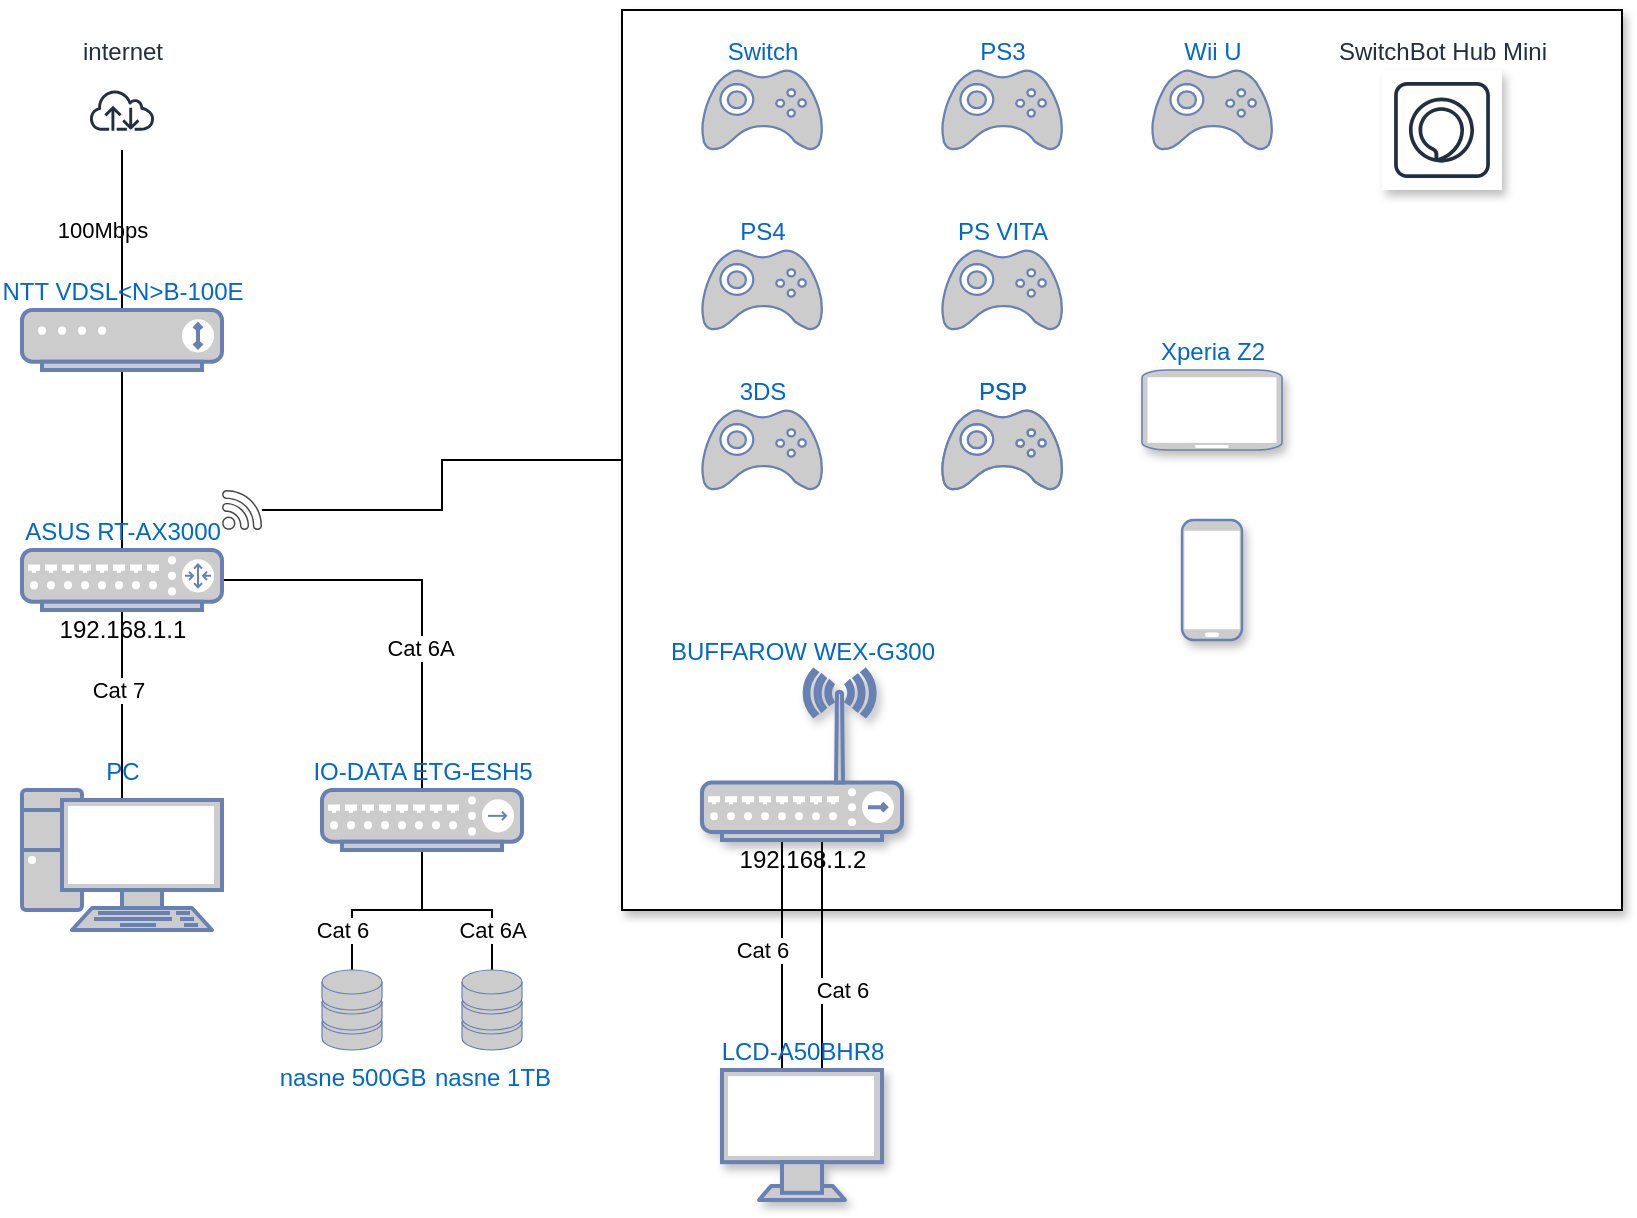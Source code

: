 <mxfile version="13.9.9" type="github">
  <diagram name="Page-1" id="bfe91b75-5d2c-26a0-9c1d-138518896778">
    <mxGraphModel dx="1174" dy="742" grid="1" gridSize="10" guides="1" tooltips="1" connect="1" arrows="1" fold="1" page="1" pageScale="1" pageWidth="1100" pageHeight="850" background="#ffffff" math="0" shadow="0">
      <root>
        <mxCell id="0" />
        <mxCell id="1" parent="0" />
        <mxCell id="GZCv9EuEwbtDtDDyxfHs-36" value="" style="rounded=0;whiteSpace=wrap;html=1;shadow=1;labelBackgroundColor=none;fillColor=#ffffff;gradientColor=none;" vertex="1" parent="1">
          <mxGeometry x="350" y="20" width="500" height="450" as="geometry" />
        </mxCell>
        <mxCell id="GZCv9EuEwbtDtDDyxfHs-6" value="100Mbps" style="edgeStyle=none;rounded=0;orthogonalLoop=1;jettySize=auto;html=1;endArrow=none;endFill=0;" edge="1" parent="1" source="GZCv9EuEwbtDtDDyxfHs-2" target="GZCv9EuEwbtDtDDyxfHs-4">
          <mxGeometry y="-10" relative="1" as="geometry">
            <mxPoint as="offset" />
          </mxGeometry>
        </mxCell>
        <mxCell id="GZCv9EuEwbtDtDDyxfHs-9" value="" style="edgeStyle=none;rounded=0;orthogonalLoop=1;jettySize=auto;html=1;endArrow=none;endFill=0;strokeColor=#000000;" edge="1" parent="1" source="GZCv9EuEwbtDtDDyxfHs-2" target="GZCv9EuEwbtDtDDyxfHs-4">
          <mxGeometry relative="1" as="geometry" />
        </mxCell>
        <mxCell id="GZCv9EuEwbtDtDDyxfHs-11" value="" style="edgeStyle=none;rounded=0;orthogonalLoop=1;jettySize=auto;html=1;endArrow=none;endFill=0;strokeColor=#000000;" edge="1" parent="1" source="GZCv9EuEwbtDtDDyxfHs-2" target="GZCv9EuEwbtDtDDyxfHs-4">
          <mxGeometry relative="1" as="geometry" />
        </mxCell>
        <mxCell id="GZCv9EuEwbtDtDDyxfHs-12" value="" style="edgeStyle=none;rounded=0;orthogonalLoop=1;jettySize=auto;html=1;endArrow=none;endFill=0;strokeColor=#000000;" edge="1" parent="1" source="GZCv9EuEwbtDtDDyxfHs-2" target="GZCv9EuEwbtDtDDyxfHs-4">
          <mxGeometry relative="1" as="geometry" />
        </mxCell>
        <mxCell id="GZCv9EuEwbtDtDDyxfHs-13" value="" style="edgeStyle=none;rounded=0;orthogonalLoop=1;jettySize=auto;html=1;endArrow=none;endFill=0;strokeColor=#000000;" edge="1" parent="1" source="GZCv9EuEwbtDtDDyxfHs-2" target="GZCv9EuEwbtDtDDyxfHs-4">
          <mxGeometry relative="1" as="geometry" />
        </mxCell>
        <mxCell id="GZCv9EuEwbtDtDDyxfHs-14" value="" style="edgeStyle=none;rounded=0;orthogonalLoop=1;jettySize=auto;html=1;endArrow=none;endFill=0;strokeColor=#000000;" edge="1" parent="1" source="GZCv9EuEwbtDtDDyxfHs-2" target="GZCv9EuEwbtDtDDyxfHs-4">
          <mxGeometry relative="1" as="geometry" />
        </mxCell>
        <mxCell id="GZCv9EuEwbtDtDDyxfHs-2" value="internet" style="outlineConnect=0;fontColor=#232F3E;strokeColor=#232F3E;dashed=0;verticalLabelPosition=top;verticalAlign=bottom;align=center;html=1;fontSize=12;fontStyle=0;aspect=fixed;shape=mxgraph.aws4.resourceIcon;resIcon=mxgraph.aws4.internet;gradientDirection=south;labelPosition=center;" vertex="1" parent="1">
          <mxGeometry x="80" y="50" width="40" height="40" as="geometry" />
        </mxCell>
        <mxCell id="GZCv9EuEwbtDtDDyxfHs-8" style="edgeStyle=none;rounded=0;orthogonalLoop=1;jettySize=auto;html=1;entryX=0.5;entryY=0;entryDx=0;entryDy=0;entryPerimeter=0;endArrow=none;endFill=0;strokeColor=#000000;" edge="1" parent="1" source="GZCv9EuEwbtDtDDyxfHs-4" target="GZCv9EuEwbtDtDDyxfHs-7">
          <mxGeometry relative="1" as="geometry" />
        </mxCell>
        <mxCell id="GZCv9EuEwbtDtDDyxfHs-4" value="&lt;div&gt;NTT VDSL&amp;lt;N&amp;gt;B-100E&lt;/div&gt;" style="fontColor=#0066CC;verticalAlign=bottom;verticalLabelPosition=top;labelPosition=center;align=center;html=1;outlineConnect=0;fillColor=#CCCCCC;strokeColor=#6881B3;gradientDirection=north;strokeWidth=2;shape=mxgraph.networks.modem;shadow=0;overflow=visible;direction=east;labelBackgroundColor=none;labelBorderColor=none;" vertex="1" parent="1">
          <mxGeometry x="50" y="170" width="100" height="30" as="geometry" />
        </mxCell>
        <mxCell id="GZCv9EuEwbtDtDDyxfHs-20" style="edgeStyle=orthogonalEdgeStyle;rounded=0;orthogonalLoop=1;jettySize=auto;html=1;entryX=0.5;entryY=0.07;entryDx=0;entryDy=0;entryPerimeter=0;endArrow=none;endFill=0;strokeColor=#000000;" edge="1" parent="1" source="GZCv9EuEwbtDtDDyxfHs-7" target="GZCv9EuEwbtDtDDyxfHs-19">
          <mxGeometry relative="1" as="geometry" />
        </mxCell>
        <mxCell id="GZCv9EuEwbtDtDDyxfHs-45" value="Cat 7" style="edgeLabel;html=1;align=center;verticalAlign=middle;resizable=0;points=[];" vertex="1" connectable="0" parent="GZCv9EuEwbtDtDDyxfHs-20">
          <mxGeometry x="-0.283" y="-2" relative="1" as="geometry">
            <mxPoint y="6" as="offset" />
          </mxGeometry>
        </mxCell>
        <mxCell id="GZCv9EuEwbtDtDDyxfHs-22" style="edgeStyle=orthogonalEdgeStyle;rounded=0;orthogonalLoop=1;jettySize=auto;html=1;entryX=0.5;entryY=0;entryDx=0;entryDy=0;entryPerimeter=0;endArrow=none;endFill=0;strokeColor=#000000;" edge="1" parent="1" source="GZCv9EuEwbtDtDDyxfHs-7" target="GZCv9EuEwbtDtDDyxfHs-21">
          <mxGeometry relative="1" as="geometry" />
        </mxCell>
        <mxCell id="GZCv9EuEwbtDtDDyxfHs-46" value="Cat 6A" style="edgeLabel;html=1;align=center;verticalAlign=middle;resizable=0;points=[];" vertex="1" connectable="0" parent="GZCv9EuEwbtDtDDyxfHs-22">
          <mxGeometry x="0.307" y="-1" relative="1" as="geometry">
            <mxPoint as="offset" />
          </mxGeometry>
        </mxCell>
        <mxCell id="GZCv9EuEwbtDtDDyxfHs-7" value="ASUS RT-AX3000" style="fontColor=#0066CC;verticalAlign=bottom;verticalLabelPosition=top;labelPosition=center;align=center;html=1;outlineConnect=0;fillColor=#CCCCCC;strokeColor=#6881B3;gradientColor=none;gradientDirection=north;strokeWidth=2;shape=mxgraph.networks.router;" vertex="1" parent="1">
          <mxGeometry x="50" y="290" width="100" height="30" as="geometry" />
        </mxCell>
        <mxCell id="GZCv9EuEwbtDtDDyxfHs-17" value="&lt;div&gt;192.168.1.1&lt;/div&gt;" style="text;html=1;resizable=0;autosize=1;align=center;verticalAlign=middle;points=[];fillColor=none;strokeColor=none;rounded=0;shadow=0;labelBackgroundColor=none;" vertex="1" parent="1">
          <mxGeometry x="60" y="320" width="80" height="20" as="geometry" />
        </mxCell>
        <mxCell id="GZCv9EuEwbtDtDDyxfHs-37" style="edgeStyle=orthogonalEdgeStyle;rounded=0;orthogonalLoop=1;jettySize=auto;html=1;entryX=0;entryY=0.5;entryDx=0;entryDy=0;endArrow=none;endFill=0;strokeColor=#000000;" edge="1" parent="1" source="GZCv9EuEwbtDtDDyxfHs-18" target="GZCv9EuEwbtDtDDyxfHs-36">
          <mxGeometry relative="1" as="geometry" />
        </mxCell>
        <mxCell id="GZCv9EuEwbtDtDDyxfHs-18" value="" style="pointerEvents=1;shadow=0;dashed=0;html=1;strokeColor=none;fillColor=#434445;aspect=fixed;labelPosition=center;verticalLabelPosition=bottom;verticalAlign=top;align=center;outlineConnect=0;shape=mxgraph.vvd.wi_fi;labelBackgroundColor=none;" vertex="1" parent="1">
          <mxGeometry x="150" y="260" width="20" height="20" as="geometry" />
        </mxCell>
        <mxCell id="GZCv9EuEwbtDtDDyxfHs-19" value="PC" style="fontColor=#0066CC;verticalAlign=bottom;verticalLabelPosition=top;labelPosition=center;align=center;html=1;outlineConnect=0;fillColor=#CCCCCC;strokeColor=#6881B3;gradientColor=none;gradientDirection=north;strokeWidth=2;shape=mxgraph.networks.pc;shadow=0;labelBackgroundColor=none;" vertex="1" parent="1">
          <mxGeometry x="50" y="410" width="100" height="70" as="geometry" />
        </mxCell>
        <mxCell id="GZCv9EuEwbtDtDDyxfHs-25" style="edgeStyle=orthogonalEdgeStyle;rounded=0;orthogonalLoop=1;jettySize=auto;html=1;entryX=0.5;entryY=0;entryDx=0;entryDy=0;entryPerimeter=0;endArrow=none;endFill=0;strokeColor=#000000;" edge="1" parent="1" source="GZCv9EuEwbtDtDDyxfHs-21" target="GZCv9EuEwbtDtDDyxfHs-23">
          <mxGeometry relative="1" as="geometry" />
        </mxCell>
        <mxCell id="GZCv9EuEwbtDtDDyxfHs-48" value="Cat 6" style="edgeLabel;html=1;align=center;verticalAlign=middle;resizable=0;points=[];" vertex="1" connectable="0" parent="GZCv9EuEwbtDtDDyxfHs-25">
          <mxGeometry x="0.39" y="-1" relative="1" as="geometry">
            <mxPoint x="-4" y="9" as="offset" />
          </mxGeometry>
        </mxCell>
        <mxCell id="GZCv9EuEwbtDtDDyxfHs-26" style="edgeStyle=orthogonalEdgeStyle;rounded=0;orthogonalLoop=1;jettySize=auto;html=1;entryX=0.5;entryY=0;entryDx=0;entryDy=0;entryPerimeter=0;endArrow=none;endFill=0;strokeColor=#000000;" edge="1" parent="1" source="GZCv9EuEwbtDtDDyxfHs-21" target="GZCv9EuEwbtDtDDyxfHs-24">
          <mxGeometry relative="1" as="geometry" />
        </mxCell>
        <mxCell id="GZCv9EuEwbtDtDDyxfHs-47" value="Cat 6A" style="edgeLabel;html=1;align=center;verticalAlign=middle;resizable=0;points=[];" vertex="1" connectable="0" parent="GZCv9EuEwbtDtDDyxfHs-26">
          <mxGeometry x="0.453" relative="1" as="geometry">
            <mxPoint y="6" as="offset" />
          </mxGeometry>
        </mxCell>
        <mxCell id="GZCv9EuEwbtDtDDyxfHs-21" value="IO-DATA ETG-ESH5" style="fontColor=#0066CC;verticalAlign=bottom;verticalLabelPosition=top;labelPosition=center;align=center;html=1;outlineConnect=0;fillColor=#CCCCCC;strokeColor=#6881B3;gradientColor=none;gradientDirection=north;strokeWidth=2;shape=mxgraph.networks.hub;shadow=0;labelBackgroundColor=none;" vertex="1" parent="1">
          <mxGeometry x="200" y="410" width="100" height="30" as="geometry" />
        </mxCell>
        <mxCell id="GZCv9EuEwbtDtDDyxfHs-23" value="nasne 500GB" style="fontColor=#0066CC;verticalAlign=top;verticalLabelPosition=bottom;labelPosition=center;align=center;html=1;outlineConnect=0;fillColor=#CCCCCC;strokeColor=#6881B3;gradientColor=none;gradientDirection=north;strokeWidth=2;shape=mxgraph.networks.storage;shadow=0;labelBackgroundColor=none;" vertex="1" parent="1">
          <mxGeometry x="200" y="500" width="30" height="40" as="geometry" />
        </mxCell>
        <mxCell id="GZCv9EuEwbtDtDDyxfHs-24" value="nasne 1TB" style="fontColor=#0066CC;verticalAlign=top;verticalLabelPosition=bottom;labelPosition=center;align=center;html=1;outlineConnect=0;fillColor=#CCCCCC;strokeColor=#6881B3;gradientColor=none;gradientDirection=north;strokeWidth=2;shape=mxgraph.networks.storage;shadow=0;labelBackgroundColor=none;" vertex="1" parent="1">
          <mxGeometry x="270" y="500" width="30" height="40" as="geometry" />
        </mxCell>
        <mxCell id="GZCv9EuEwbtDtDDyxfHs-28" value="&lt;div&gt;PS4&lt;/div&gt;" style="fontColor=#0066CC;verticalAlign=bottom;verticalLabelPosition=top;labelPosition=center;align=center;html=1;outlineConnect=0;fillColor=#CCCCCC;strokeColor=#6881B3;gradientColor=none;gradientDirection=north;strokeWidth=2;shape=mxgraph.networks.gamepad;shadow=0;labelBackgroundColor=none;" vertex="1" parent="1">
          <mxGeometry x="390" y="140" width="60" height="40" as="geometry" />
        </mxCell>
        <mxCell id="GZCv9EuEwbtDtDDyxfHs-29" value="&lt;div&gt;PSP&lt;/div&gt;" style="fontColor=#0066CC;verticalAlign=bottom;verticalLabelPosition=top;labelPosition=center;align=center;html=1;outlineConnect=0;fillColor=#CCCCCC;strokeColor=#6881B3;gradientColor=none;gradientDirection=north;strokeWidth=2;shape=mxgraph.networks.gamepad;shadow=0;labelBackgroundColor=none;" vertex="1" parent="1">
          <mxGeometry x="510" y="220" width="60" height="40" as="geometry" />
        </mxCell>
        <mxCell id="GZCv9EuEwbtDtDDyxfHs-30" value="PS3" style="fontColor=#0066CC;verticalAlign=bottom;verticalLabelPosition=top;labelPosition=center;align=center;html=1;outlineConnect=0;fillColor=#CCCCCC;strokeColor=#6881B3;gradientColor=none;gradientDirection=north;strokeWidth=2;shape=mxgraph.networks.gamepad;shadow=0;labelBackgroundColor=none;" vertex="1" parent="1">
          <mxGeometry x="510" y="50" width="60" height="40" as="geometry" />
        </mxCell>
        <mxCell id="GZCv9EuEwbtDtDDyxfHs-31" value="PS VITA" style="fontColor=#0066CC;verticalAlign=bottom;verticalLabelPosition=top;labelPosition=center;align=center;html=1;outlineConnect=0;fillColor=#CCCCCC;strokeColor=#6881B3;gradientColor=none;gradientDirection=north;strokeWidth=2;shape=mxgraph.networks.gamepad;shadow=0;labelBackgroundColor=none;" vertex="1" parent="1">
          <mxGeometry x="510" y="140" width="60" height="40" as="geometry" />
        </mxCell>
        <mxCell id="GZCv9EuEwbtDtDDyxfHs-33" value="Switch" style="fontColor=#0066CC;verticalAlign=bottom;verticalLabelPosition=top;labelPosition=center;align=center;html=1;outlineConnect=0;fillColor=#CCCCCC;strokeColor=#6881B3;gradientColor=none;gradientDirection=north;strokeWidth=2;shape=mxgraph.networks.gamepad;shadow=0;labelBackgroundColor=none;" vertex="1" parent="1">
          <mxGeometry x="390" y="50" width="60" height="40" as="geometry" />
        </mxCell>
        <mxCell id="GZCv9EuEwbtDtDDyxfHs-34" value="3DS" style="fontColor=#0066CC;verticalAlign=bottom;verticalLabelPosition=top;labelPosition=center;align=center;html=1;outlineConnect=0;fillColor=#CCCCCC;strokeColor=#6881B3;gradientColor=none;gradientDirection=north;strokeWidth=2;shape=mxgraph.networks.gamepad;shadow=0;labelBackgroundColor=none;" vertex="1" parent="1">
          <mxGeometry x="390" y="220" width="60" height="40" as="geometry" />
        </mxCell>
        <mxCell id="GZCv9EuEwbtDtDDyxfHs-41" style="edgeStyle=orthogonalEdgeStyle;rounded=0;orthogonalLoop=1;jettySize=auto;html=1;endArrow=none;endFill=0;strokeColor=#000000;" edge="1" parent="1" source="GZCv9EuEwbtDtDDyxfHs-35" target="GZCv9EuEwbtDtDDyxfHs-38">
          <mxGeometry relative="1" as="geometry">
            <Array as="points">
              <mxPoint x="430" y="490" />
              <mxPoint x="430" y="490" />
            </Array>
          </mxGeometry>
        </mxCell>
        <mxCell id="GZCv9EuEwbtDtDDyxfHs-44" value="Cat 6" style="edgeLabel;html=1;align=center;verticalAlign=middle;resizable=0;points=[];" vertex="1" connectable="0" parent="GZCv9EuEwbtDtDDyxfHs-41">
          <mxGeometry x="0.148" y="3" relative="1" as="geometry">
            <mxPoint x="-13" y="-11" as="offset" />
          </mxGeometry>
        </mxCell>
        <mxCell id="GZCv9EuEwbtDtDDyxfHs-42" style="edgeStyle=orthogonalEdgeStyle;rounded=0;orthogonalLoop=1;jettySize=auto;html=1;endArrow=none;endFill=0;strokeColor=#000000;" edge="1" parent="1" source="GZCv9EuEwbtDtDDyxfHs-35" target="GZCv9EuEwbtDtDDyxfHs-38">
          <mxGeometry relative="1" as="geometry">
            <Array as="points">
              <mxPoint x="450" y="490" />
              <mxPoint x="450" y="490" />
            </Array>
          </mxGeometry>
        </mxCell>
        <mxCell id="GZCv9EuEwbtDtDDyxfHs-43" value="Cat 6" style="edgeLabel;html=1;align=center;verticalAlign=middle;resizable=0;points=[];" vertex="1" connectable="0" parent="GZCv9EuEwbtDtDDyxfHs-42">
          <mxGeometry x="0.183" y="5" relative="1" as="geometry">
            <mxPoint x="5" y="7" as="offset" />
          </mxGeometry>
        </mxCell>
        <mxCell id="GZCv9EuEwbtDtDDyxfHs-35" value="BUFFAROW WEX-G300" style="fontColor=#0066CC;verticalAlign=bottom;verticalLabelPosition=top;labelPosition=center;align=center;html=1;outlineConnect=0;fillColor=#CCCCCC;strokeColor=#6881B3;gradientColor=none;gradientDirection=north;strokeWidth=2;shape=mxgraph.networks.wireless_hub;shadow=1;labelBackgroundColor=none;" vertex="1" parent="1">
          <mxGeometry x="390" y="350" width="100" height="85" as="geometry" />
        </mxCell>
        <mxCell id="GZCv9EuEwbtDtDDyxfHs-38" value="LCD-A50BHR8" style="fontColor=#0066CC;verticalAlign=bottom;verticalLabelPosition=top;labelPosition=center;align=center;html=1;outlineConnect=0;fillColor=#CCCCCC;strokeColor=#6881B3;gradientColor=none;gradientDirection=north;strokeWidth=2;shape=mxgraph.networks.monitor;shadow=1;labelBackgroundColor=none;" vertex="1" parent="1">
          <mxGeometry x="400" y="550" width="80" height="65" as="geometry" />
        </mxCell>
        <mxCell id="GZCv9EuEwbtDtDDyxfHs-49" value="" style="fontColor=#0066CC;verticalAlign=top;verticalLabelPosition=bottom;labelPosition=center;align=center;html=1;outlineConnect=0;fillColor=#CCCCCC;strokeColor=#6881B3;gradientColor=none;gradientDirection=north;strokeWidth=2;shape=mxgraph.networks.mobile;shadow=1;labelBackgroundColor=none;" vertex="1" parent="1">
          <mxGeometry x="630" y="275" width="30" height="60" as="geometry" />
        </mxCell>
        <mxCell id="GZCv9EuEwbtDtDDyxfHs-50" value="Xperia Z2" style="fontColor=#0066CC;verticalAlign=bottom;verticalLabelPosition=top;labelPosition=center;align=center;html=1;outlineConnect=0;fillColor=#CCCCCC;strokeColor=#6881B3;gradientColor=none;gradientDirection=north;strokeWidth=2;shape=mxgraph.networks.mobile;shadow=1;labelBackgroundColor=none;" vertex="1" parent="1">
          <mxGeometry x="610" y="200" width="70" height="40" as="geometry" />
        </mxCell>
        <mxCell id="GZCv9EuEwbtDtDDyxfHs-51" value="&lt;div&gt;PSP&lt;/div&gt;" style="fontColor=#0066CC;verticalAlign=bottom;verticalLabelPosition=top;labelPosition=center;align=center;html=1;outlineConnect=0;fillColor=#CCCCCC;strokeColor=#6881B3;gradientColor=none;gradientDirection=north;strokeWidth=2;shape=mxgraph.networks.gamepad;shadow=0;labelBackgroundColor=none;" vertex="1" parent="1">
          <mxGeometry x="510" y="220" width="60" height="40" as="geometry" />
        </mxCell>
        <mxCell id="GZCv9EuEwbtDtDDyxfHs-52" value="Wii U" style="fontColor=#0066CC;verticalAlign=bottom;verticalLabelPosition=top;labelPosition=center;align=center;html=1;outlineConnect=0;fillColor=#CCCCCC;strokeColor=#6881B3;gradientColor=none;gradientDirection=north;strokeWidth=2;shape=mxgraph.networks.gamepad;shadow=0;labelBackgroundColor=none;" vertex="1" parent="1">
          <mxGeometry x="615" y="50" width="60" height="40" as="geometry" />
        </mxCell>
        <mxCell id="GZCv9EuEwbtDtDDyxfHs-53" value="SwitchBot Hub Mini" style="outlineConnect=0;fontColor=#232F3E;gradientColor=none;strokeColor=#232F3E;fillColor=#ffffff;dashed=0;verticalLabelPosition=top;verticalAlign=bottom;align=center;html=1;fontSize=12;fontStyle=0;aspect=fixed;shape=mxgraph.aws4.resourceIcon;resIcon=mxgraph.aws4.alexa_voice_service;shadow=1;labelBackgroundColor=none;labelPosition=center;" vertex="1" parent="1">
          <mxGeometry x="730" y="50" width="60" height="60" as="geometry" />
        </mxCell>
        <mxCell id="GZCv9EuEwbtDtDDyxfHs-54" value="&lt;div&gt;192.168.1.2&lt;/div&gt;" style="text;html=1;resizable=0;autosize=1;align=center;verticalAlign=middle;points=[];fillColor=none;strokeColor=none;rounded=0;shadow=0;labelBackgroundColor=none;" vertex="1" parent="1">
          <mxGeometry x="400" y="435" width="80" height="20" as="geometry" />
        </mxCell>
      </root>
    </mxGraphModel>
  </diagram>
</mxfile>
